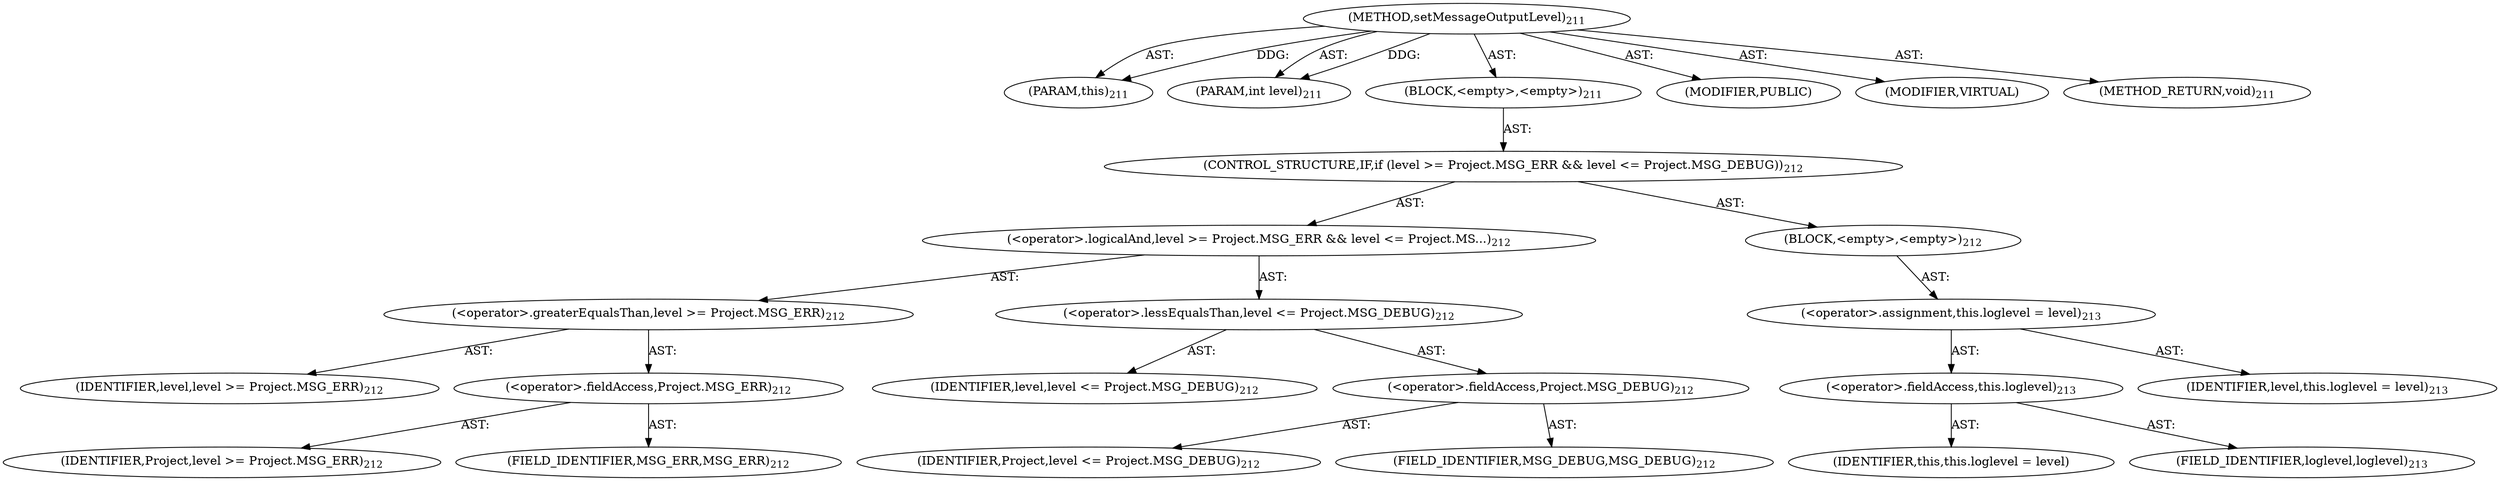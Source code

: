 digraph "setMessageOutputLevel" {  
"111669149707" [label = <(METHOD,setMessageOutputLevel)<SUB>211</SUB>> ]
"115964117015" [label = <(PARAM,this)<SUB>211</SUB>> ]
"115964117016" [label = <(PARAM,int level)<SUB>211</SUB>> ]
"25769803794" [label = <(BLOCK,&lt;empty&gt;,&lt;empty&gt;)<SUB>211</SUB>> ]
"47244640263" [label = <(CONTROL_STRUCTURE,IF,if (level &gt;= Project.MSG_ERR &amp;&amp; level &lt;= Project.MSG_DEBUG))<SUB>212</SUB>> ]
"30064771193" [label = <(&lt;operator&gt;.logicalAnd,level &gt;= Project.MSG_ERR &amp;&amp; level &lt;= Project.MS...)<SUB>212</SUB>> ]
"30064771194" [label = <(&lt;operator&gt;.greaterEqualsThan,level &gt;= Project.MSG_ERR)<SUB>212</SUB>> ]
"68719476825" [label = <(IDENTIFIER,level,level &gt;= Project.MSG_ERR)<SUB>212</SUB>> ]
"30064771195" [label = <(&lt;operator&gt;.fieldAccess,Project.MSG_ERR)<SUB>212</SUB>> ]
"68719476826" [label = <(IDENTIFIER,Project,level &gt;= Project.MSG_ERR)<SUB>212</SUB>> ]
"55834574886" [label = <(FIELD_IDENTIFIER,MSG_ERR,MSG_ERR)<SUB>212</SUB>> ]
"30064771196" [label = <(&lt;operator&gt;.lessEqualsThan,level &lt;= Project.MSG_DEBUG)<SUB>212</SUB>> ]
"68719476827" [label = <(IDENTIFIER,level,level &lt;= Project.MSG_DEBUG)<SUB>212</SUB>> ]
"30064771197" [label = <(&lt;operator&gt;.fieldAccess,Project.MSG_DEBUG)<SUB>212</SUB>> ]
"68719476828" [label = <(IDENTIFIER,Project,level &lt;= Project.MSG_DEBUG)<SUB>212</SUB>> ]
"55834574887" [label = <(FIELD_IDENTIFIER,MSG_DEBUG,MSG_DEBUG)<SUB>212</SUB>> ]
"25769803795" [label = <(BLOCK,&lt;empty&gt;,&lt;empty&gt;)<SUB>212</SUB>> ]
"30064771198" [label = <(&lt;operator&gt;.assignment,this.loglevel = level)<SUB>213</SUB>> ]
"30064771199" [label = <(&lt;operator&gt;.fieldAccess,this.loglevel)<SUB>213</SUB>> ]
"68719476829" [label = <(IDENTIFIER,this,this.loglevel = level)> ]
"55834574888" [label = <(FIELD_IDENTIFIER,loglevel,loglevel)<SUB>213</SUB>> ]
"68719476830" [label = <(IDENTIFIER,level,this.loglevel = level)<SUB>213</SUB>> ]
"133143986204" [label = <(MODIFIER,PUBLIC)> ]
"133143986205" [label = <(MODIFIER,VIRTUAL)> ]
"128849018891" [label = <(METHOD_RETURN,void)<SUB>211</SUB>> ]
  "111669149707" -> "115964117015"  [ label = "AST: "] 
  "111669149707" -> "115964117016"  [ label = "AST: "] 
  "111669149707" -> "25769803794"  [ label = "AST: "] 
  "111669149707" -> "133143986204"  [ label = "AST: "] 
  "111669149707" -> "133143986205"  [ label = "AST: "] 
  "111669149707" -> "128849018891"  [ label = "AST: "] 
  "25769803794" -> "47244640263"  [ label = "AST: "] 
  "47244640263" -> "30064771193"  [ label = "AST: "] 
  "47244640263" -> "25769803795"  [ label = "AST: "] 
  "30064771193" -> "30064771194"  [ label = "AST: "] 
  "30064771193" -> "30064771196"  [ label = "AST: "] 
  "30064771194" -> "68719476825"  [ label = "AST: "] 
  "30064771194" -> "30064771195"  [ label = "AST: "] 
  "30064771195" -> "68719476826"  [ label = "AST: "] 
  "30064771195" -> "55834574886"  [ label = "AST: "] 
  "30064771196" -> "68719476827"  [ label = "AST: "] 
  "30064771196" -> "30064771197"  [ label = "AST: "] 
  "30064771197" -> "68719476828"  [ label = "AST: "] 
  "30064771197" -> "55834574887"  [ label = "AST: "] 
  "25769803795" -> "30064771198"  [ label = "AST: "] 
  "30064771198" -> "30064771199"  [ label = "AST: "] 
  "30064771198" -> "68719476830"  [ label = "AST: "] 
  "30064771199" -> "68719476829"  [ label = "AST: "] 
  "30064771199" -> "55834574888"  [ label = "AST: "] 
  "111669149707" -> "115964117015"  [ label = "DDG: "] 
  "111669149707" -> "115964117016"  [ label = "DDG: "] 
}

